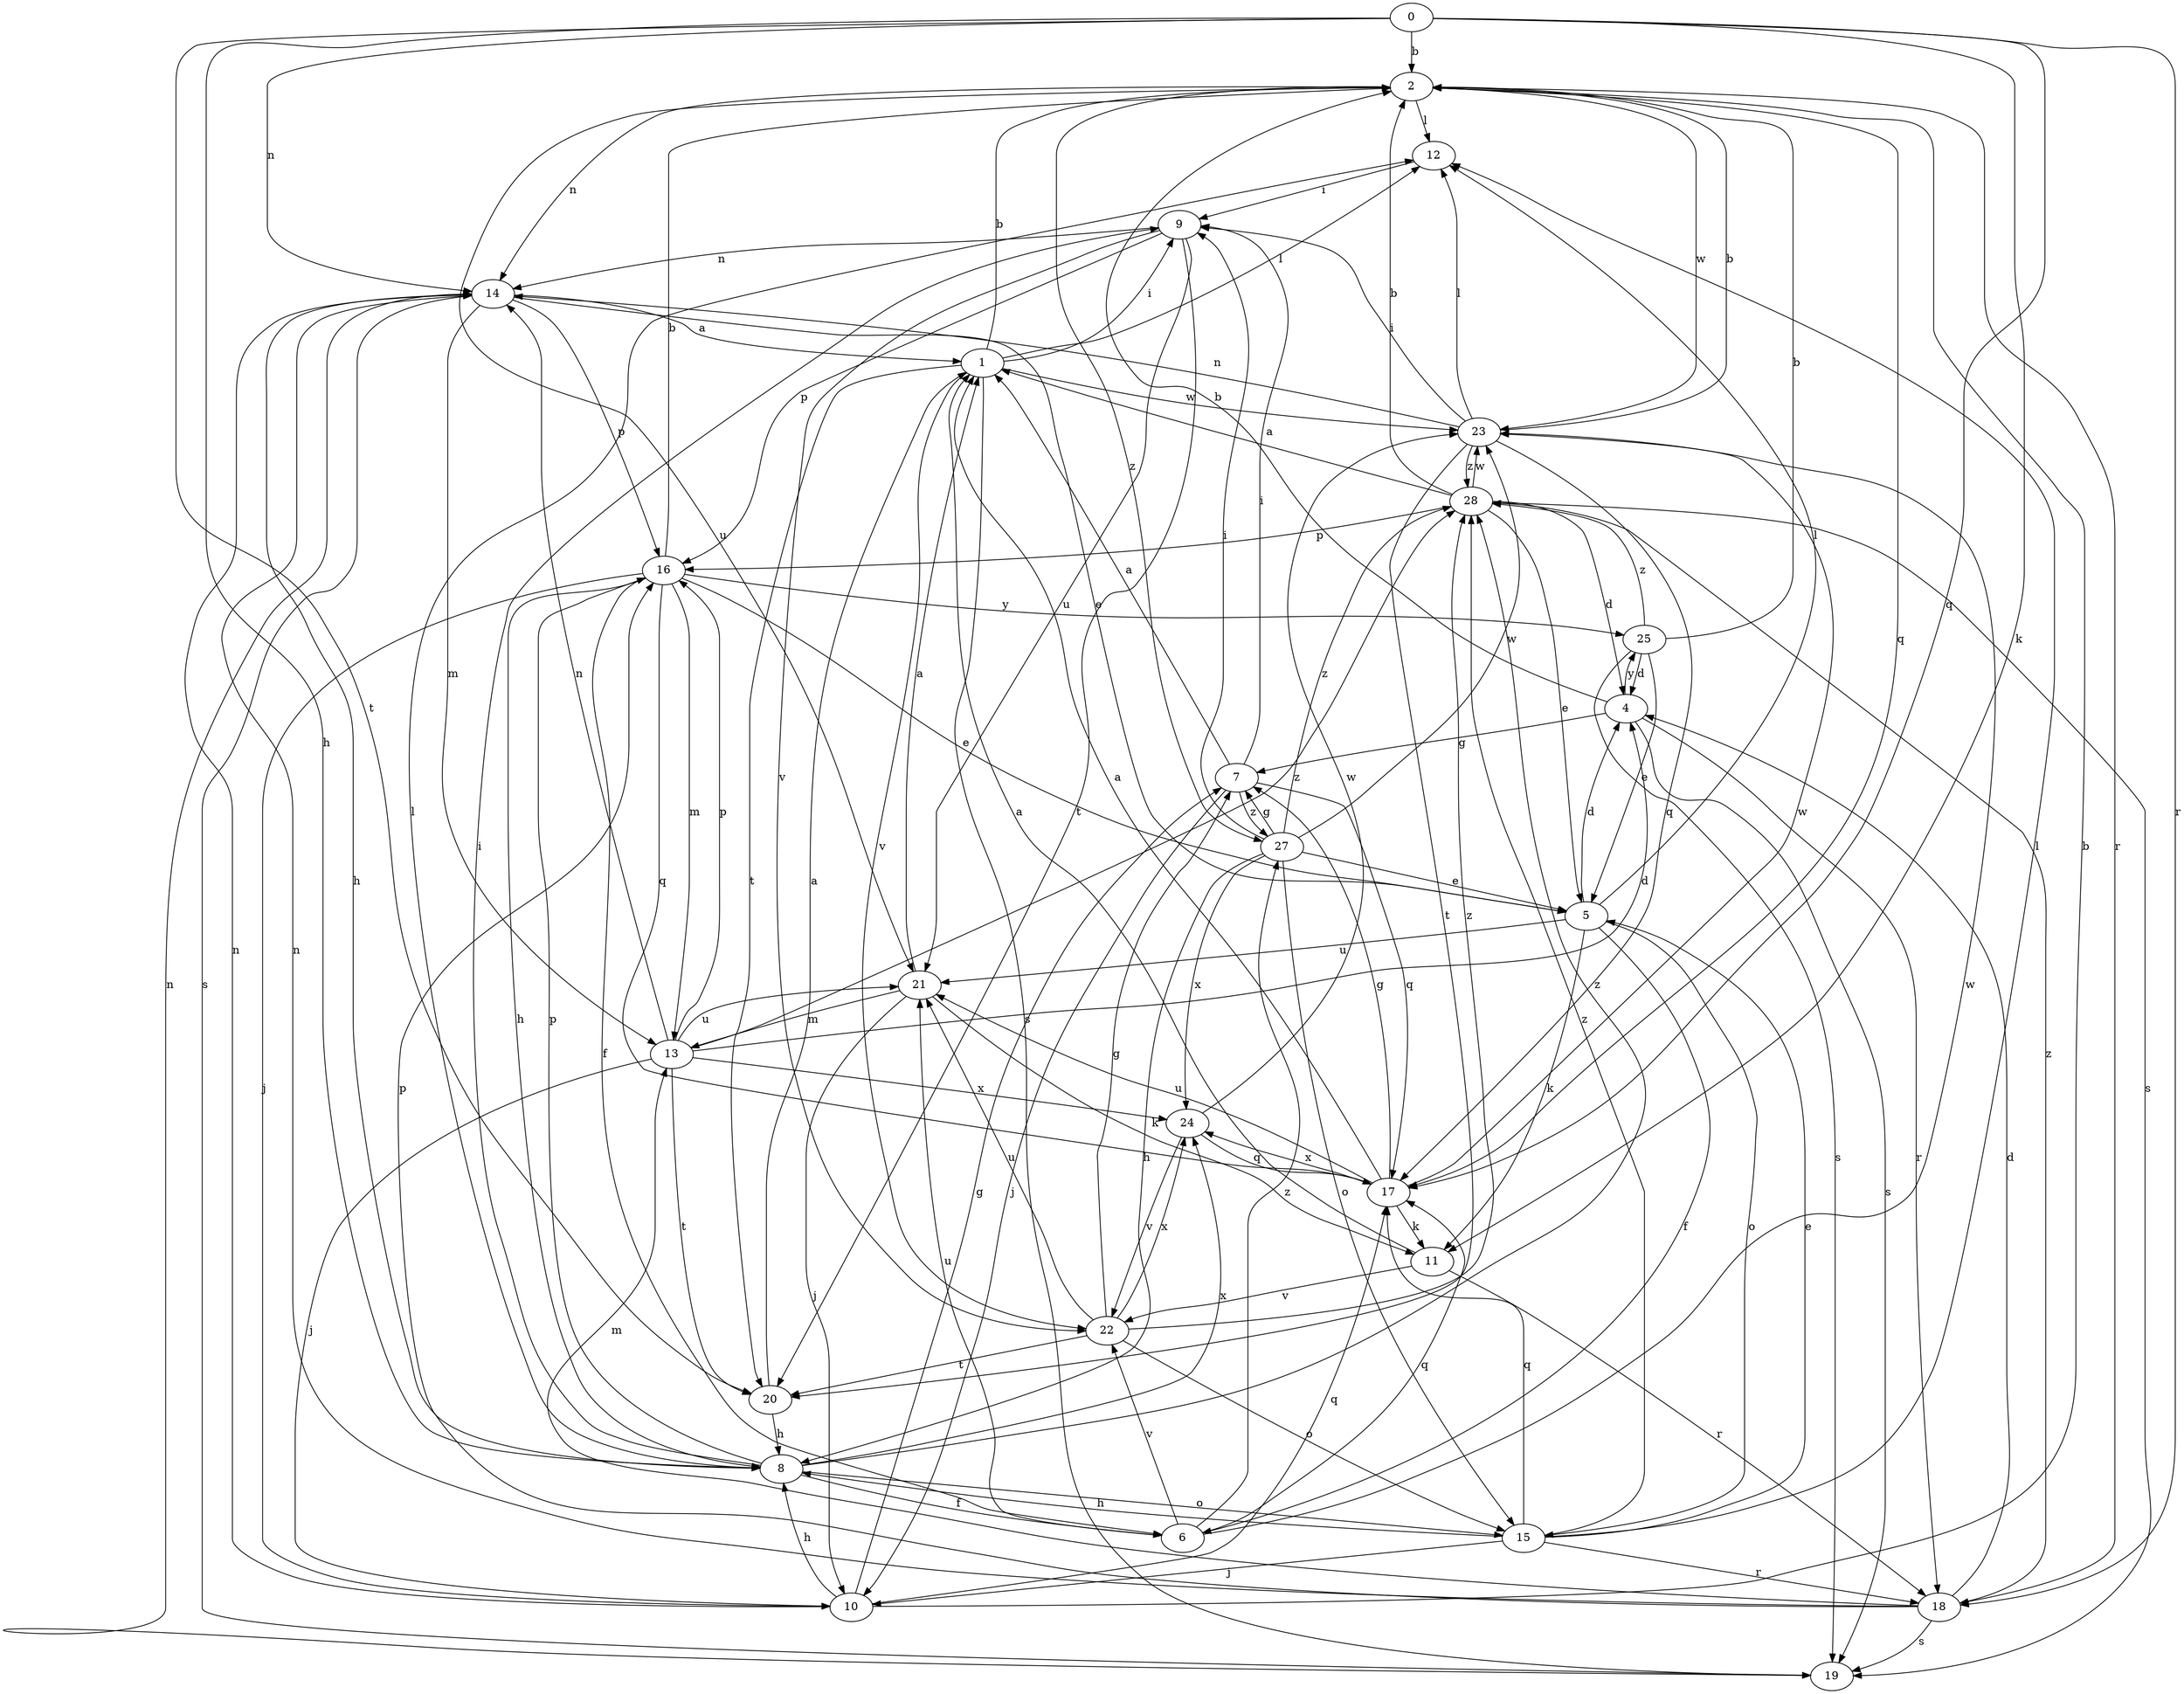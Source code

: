 strict digraph  {
0;
1;
2;
4;
5;
6;
7;
8;
9;
10;
11;
12;
13;
14;
15;
16;
17;
18;
19;
20;
21;
22;
23;
24;
25;
27;
28;
0 -> 2  [label=b];
0 -> 8  [label=h];
0 -> 11  [label=k];
0 -> 14  [label=n];
0 -> 17  [label=q];
0 -> 18  [label=r];
0 -> 20  [label=t];
1 -> 2  [label=b];
1 -> 9  [label=i];
1 -> 12  [label=l];
1 -> 19  [label=s];
1 -> 20  [label=t];
1 -> 22  [label=v];
1 -> 23  [label=w];
2 -> 12  [label=l];
2 -> 14  [label=n];
2 -> 17  [label=q];
2 -> 18  [label=r];
2 -> 21  [label=u];
2 -> 23  [label=w];
2 -> 27  [label=z];
4 -> 2  [label=b];
4 -> 7  [label=g];
4 -> 18  [label=r];
4 -> 19  [label=s];
4 -> 25  [label=y];
5 -> 4  [label=d];
5 -> 6  [label=f];
5 -> 11  [label=k];
5 -> 12  [label=l];
5 -> 15  [label=o];
5 -> 21  [label=u];
6 -> 17  [label=q];
6 -> 21  [label=u];
6 -> 22  [label=v];
6 -> 23  [label=w];
6 -> 27  [label=z];
7 -> 1  [label=a];
7 -> 9  [label=i];
7 -> 10  [label=j];
7 -> 17  [label=q];
7 -> 27  [label=z];
8 -> 6  [label=f];
8 -> 9  [label=i];
8 -> 12  [label=l];
8 -> 15  [label=o];
8 -> 16  [label=p];
8 -> 24  [label=x];
8 -> 28  [label=z];
9 -> 14  [label=n];
9 -> 16  [label=p];
9 -> 20  [label=t];
9 -> 21  [label=u];
9 -> 22  [label=v];
10 -> 2  [label=b];
10 -> 7  [label=g];
10 -> 8  [label=h];
10 -> 14  [label=n];
10 -> 17  [label=q];
11 -> 1  [label=a];
11 -> 18  [label=r];
11 -> 22  [label=v];
12 -> 9  [label=i];
13 -> 4  [label=d];
13 -> 10  [label=j];
13 -> 14  [label=n];
13 -> 16  [label=p];
13 -> 20  [label=t];
13 -> 21  [label=u];
13 -> 24  [label=x];
13 -> 28  [label=z];
14 -> 1  [label=a];
14 -> 5  [label=e];
14 -> 8  [label=h];
14 -> 13  [label=m];
14 -> 16  [label=p];
14 -> 19  [label=s];
15 -> 5  [label=e];
15 -> 8  [label=h];
15 -> 10  [label=j];
15 -> 12  [label=l];
15 -> 17  [label=q];
15 -> 18  [label=r];
15 -> 28  [label=z];
16 -> 2  [label=b];
16 -> 5  [label=e];
16 -> 6  [label=f];
16 -> 8  [label=h];
16 -> 10  [label=j];
16 -> 13  [label=m];
16 -> 17  [label=q];
16 -> 25  [label=y];
17 -> 1  [label=a];
17 -> 7  [label=g];
17 -> 11  [label=k];
17 -> 21  [label=u];
17 -> 23  [label=w];
17 -> 24  [label=x];
18 -> 4  [label=d];
18 -> 13  [label=m];
18 -> 14  [label=n];
18 -> 16  [label=p];
18 -> 19  [label=s];
18 -> 28  [label=z];
19 -> 14  [label=n];
20 -> 1  [label=a];
20 -> 8  [label=h];
21 -> 1  [label=a];
21 -> 10  [label=j];
21 -> 11  [label=k];
21 -> 13  [label=m];
22 -> 7  [label=g];
22 -> 15  [label=o];
22 -> 20  [label=t];
22 -> 21  [label=u];
22 -> 24  [label=x];
22 -> 28  [label=z];
23 -> 2  [label=b];
23 -> 9  [label=i];
23 -> 12  [label=l];
23 -> 14  [label=n];
23 -> 17  [label=q];
23 -> 20  [label=t];
23 -> 28  [label=z];
24 -> 17  [label=q];
24 -> 22  [label=v];
24 -> 23  [label=w];
25 -> 2  [label=b];
25 -> 4  [label=d];
25 -> 5  [label=e];
25 -> 19  [label=s];
25 -> 28  [label=z];
27 -> 5  [label=e];
27 -> 7  [label=g];
27 -> 8  [label=h];
27 -> 9  [label=i];
27 -> 15  [label=o];
27 -> 23  [label=w];
27 -> 24  [label=x];
27 -> 28  [label=z];
28 -> 1  [label=a];
28 -> 2  [label=b];
28 -> 4  [label=d];
28 -> 5  [label=e];
28 -> 16  [label=p];
28 -> 19  [label=s];
28 -> 23  [label=w];
}

